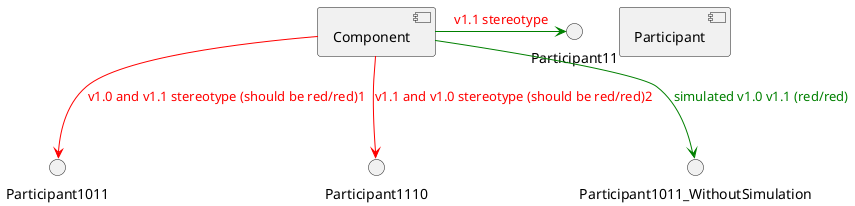 {
  "sha1": "olhid2r75bual22fuf8wo7on3lclt6a",
  "insertion": {
    "when": "2024-06-04T17:28:39.976Z",
    "url": "https://forum.plantuml.net/13245/skinparam-arrowcolor-cannot-combined-multiple-stereotypes",
    "user": "plantuml@gmail.com"
  }
}
@startuml

skinparam Arrow {
  Color #Green
  FontColor #Green

  Color<<v1.0>> #Red
  Color<<v1.1>> text:Red
}

[Component]
[Participant]


Component -RIGHT-> Participant11<<v1.1>> : v1.1 stereotype
Component -DOWN-> Participant1011<<v1.0>><<v1.1>> : v1.0 and v1.1 stereotype (should be red/red)1
Component -DOWN-> Participant1110<<v1.1>><<v1.0>> : v1.1 and v1.0 stereotype (should be red/red)2
Component -DOWN-> Participant1011_WithoutSimulation<<v1.0&v1.1>> : simulated v1.0 v1.1 (red/red)
@enduml
